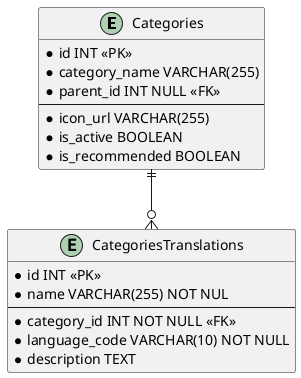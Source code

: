@startuml

entity Categories {
* id INT <<PK>>
* category_name VARCHAR(255)
* parent_id INT NULL <<FK>>
--
* icon_url VARCHAR(255)
* is_active BOOLEAN
* is_recommended BOOLEAN
}

entity CategoriesTranslations {
* id INT <<PK>>
* name VARCHAR(255) NOT NUL
--
* category_id INT NOT NULL <<FK>>
* language_code VARCHAR(10) NOT NULL
* description TEXT
}

Categories ||--o{ CategoriesTranslations

@enduml